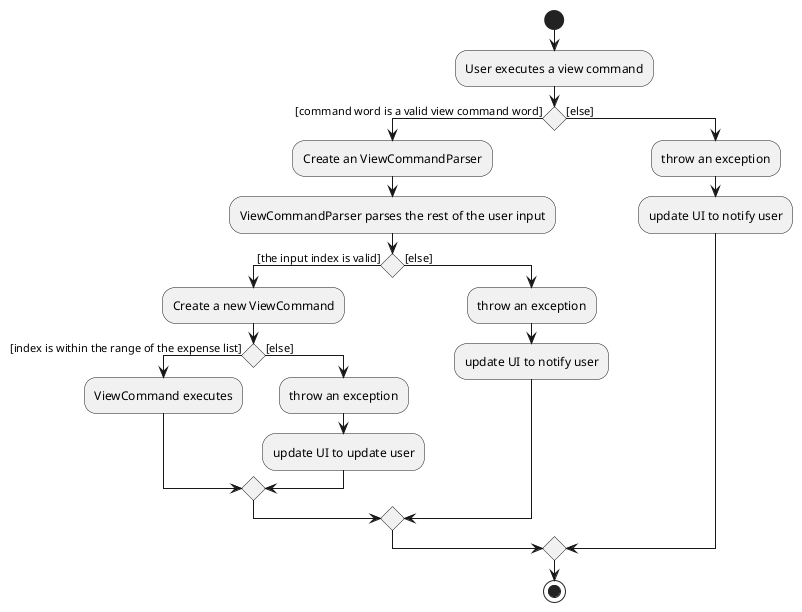 @startuml
start
:User executes a view command;

'Since the beta syntax does not support placing the condition outside the
'diamond we place it as the true branch instead.

if () then ([command word is a valid view command word])
    :Create an ViewCommandParser;
    :ViewCommandParser parses the rest of the user input;
    if () then ([the input index is valid])
        :Create a new ViewCommand;
        if () then ([index is within the range of the expense list])
            :ViewCommand executes;
        else ([else])
            :throw an exception;
            :update UI to update user;
        endif

'        if () then ([the given index is valid])
'            :Create a new Description and add it to the expense at the given index;
'            :Update UI with the current expense and corresponding expense list;
'        else ([else])
'            :throw an exception;
'            :update UI to notify user;
'        endif
    else ([else])
        :throw an exception;
        :update UI to notify user;
    endif
else ([else])
    :throw an exception;
    :update UI to notify user;
endif
stop
@enduml